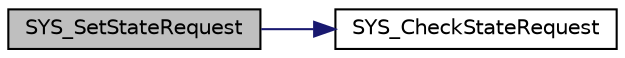digraph "SYS_SetStateRequest"
{
  edge [fontname="Helvetica",fontsize="10",labelfontname="Helvetica",labelfontsize="10"];
  node [fontname="Helvetica",fontsize="10",shape=record];
  rankdir="LR";
  Node2 [label="SYS_SetStateRequest",height=0.2,width=0.4,color="black", fillcolor="grey75", style="filled", fontcolor="black"];
  Node2 -> Node3 [color="midnightblue",fontsize="10",style="solid",fontname="Helvetica"];
  Node3 [label="SYS_CheckStateRequest",height=0.2,width=0.4,color="black", fillcolor="white", style="filled",URL="$sys_8c.html#a22d27691ab700ab1cf9b360f01e8ae71",tooltip="checks the state requests that are made. "];
}
